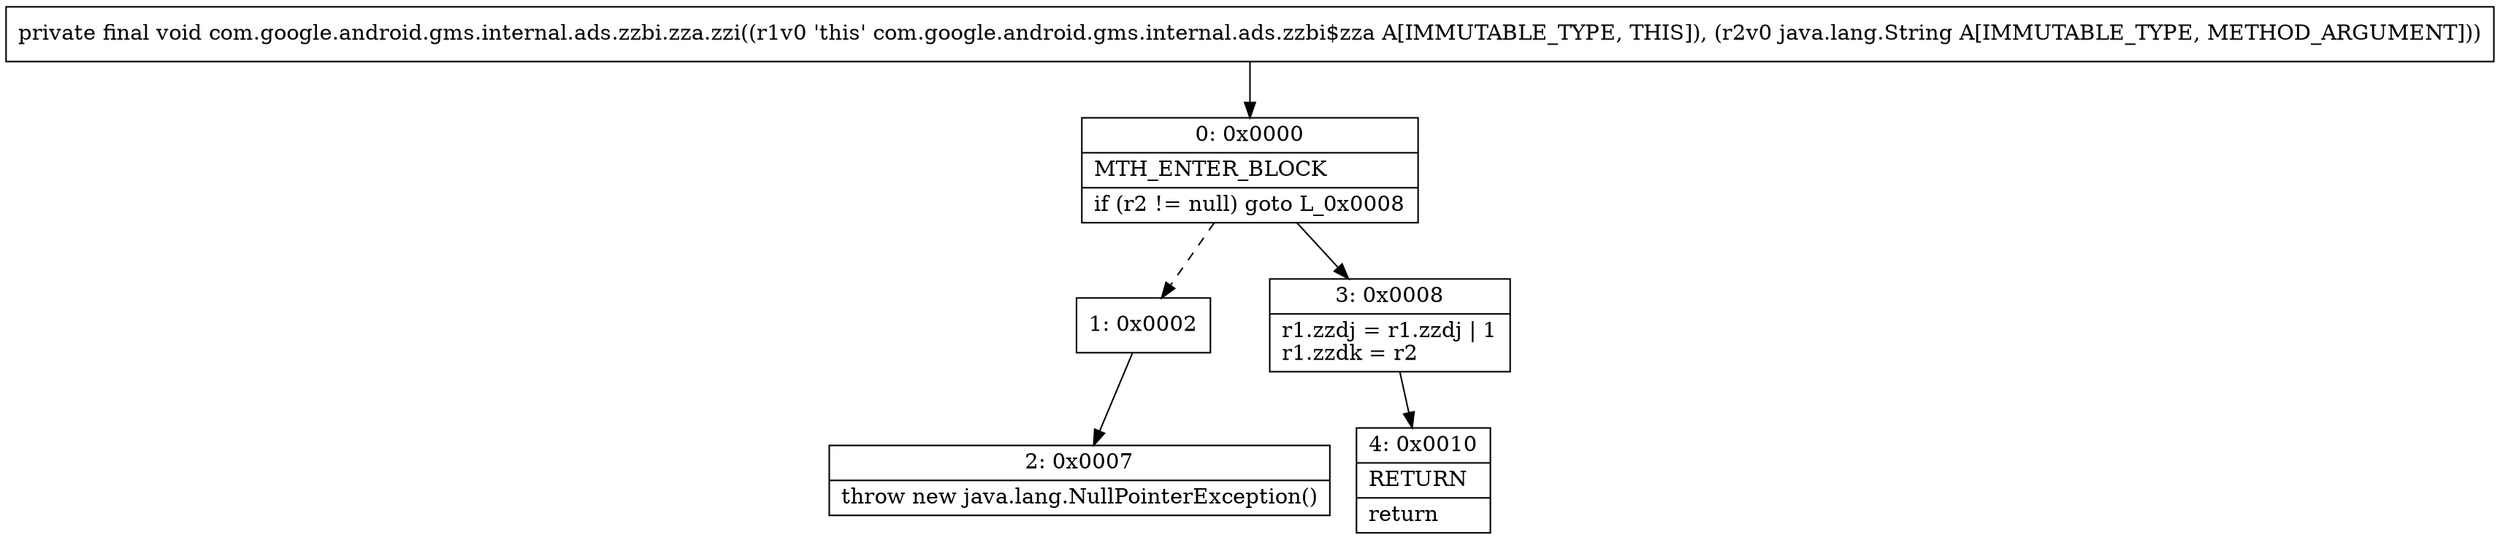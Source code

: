 digraph "CFG forcom.google.android.gms.internal.ads.zzbi.zza.zzi(Ljava\/lang\/String;)V" {
Node_0 [shape=record,label="{0\:\ 0x0000|MTH_ENTER_BLOCK\l|if (r2 != null) goto L_0x0008\l}"];
Node_1 [shape=record,label="{1\:\ 0x0002}"];
Node_2 [shape=record,label="{2\:\ 0x0007|throw new java.lang.NullPointerException()\l}"];
Node_3 [shape=record,label="{3\:\ 0x0008|r1.zzdj = r1.zzdj \| 1\lr1.zzdk = r2\l}"];
Node_4 [shape=record,label="{4\:\ 0x0010|RETURN\l|return\l}"];
MethodNode[shape=record,label="{private final void com.google.android.gms.internal.ads.zzbi.zza.zzi((r1v0 'this' com.google.android.gms.internal.ads.zzbi$zza A[IMMUTABLE_TYPE, THIS]), (r2v0 java.lang.String A[IMMUTABLE_TYPE, METHOD_ARGUMENT])) }"];
MethodNode -> Node_0;
Node_0 -> Node_1[style=dashed];
Node_0 -> Node_3;
Node_1 -> Node_2;
Node_3 -> Node_4;
}

